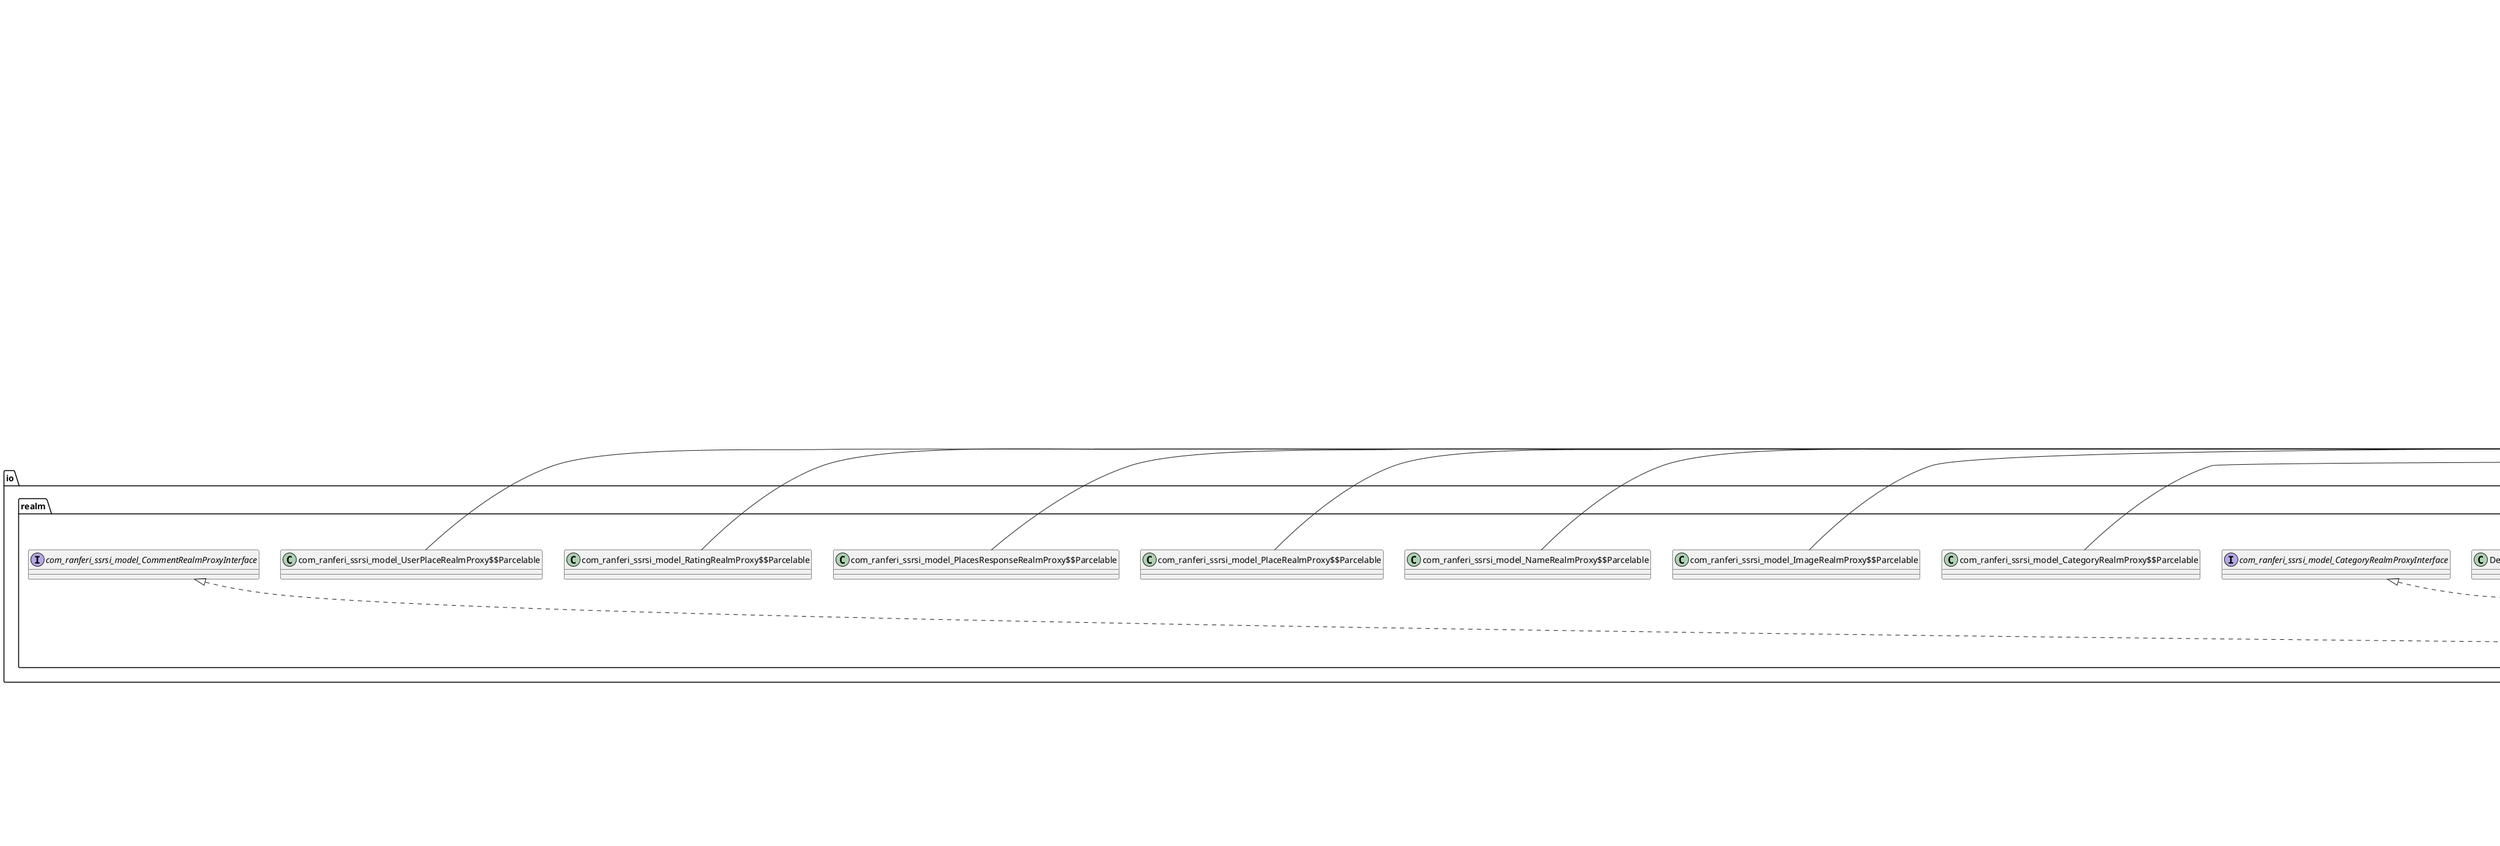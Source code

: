 @startuml

title __APP's Class Diagram__\n

  namespace com.ranferi.ssrsi {
    class com.ranferi.ssrsi.BuildConfig {
    }
  }
  

  namespace com.ranferi.ssrsi {
    namespace activities {
      class com.ranferi.ssrsi.activities.HomeActivity {
      }
    }
  }
  

  namespace com.ranferi.ssrsi {
    namespace activities {
      class com.ranferi.ssrsi.activities.PlacePagerActivity {
      }
    }
  }
  

  namespace com.ranferi.ssrsi {
    namespace activities {
      class com.ranferi.ssrsi.activities.SignInActivity {
      }
    }
  }
  

  namespace com.ranferi.ssrsi {
    namespace activities {
      class com.ranferi.ssrsi.activities.SignUpActivity {
      }
    }
  }
  

  namespace com.ranferi.ssrsi {
    namespace api {
      interface com.ranferi.ssrsi.api.APIService {
      }
    }
  }
  

  namespace com.ranferi.ssrsi {
    namespace api {
      class com.ranferi.ssrsi.api.APIUrl {
      }
    }
  }
  

  namespace com.ranferi.ssrsi {
    namespace fragments {
      class com.ranferi.ssrsi.fragments.HomeFragment {
      }
    }
  }
  

  namespace com.ranferi.ssrsi {
    namespace fragments {
      class com.ranferi.ssrsi.fragments.PlaceFragment {
      }
    }
  }
  

  namespace com.ranferi.ssrsi {
    namespace fragments {
      class com.ranferi.ssrsi.fragments.PlaceListFragment {
      }
    }
  }
  

  namespace com.ranferi.ssrsi {
    namespace fragments {
      class com.ranferi.ssrsi.fragments.ProfileFragment {
      }
    }
  }
  

  namespace com.ranferi.ssrsi {
    namespace fragments {
      class com.ranferi.ssrsi.fragments.SearchFragment {
      }
    }
  }
  

  namespace com.ranferi.ssrsi {
    namespace fragments {
      class com.ranferi.ssrsi.fragments.SearchListFragment {
      }
    }
  }
  

  namespace com.ranferi.ssrsi {
    namespace fragments {
      class com.ranferi.ssrsi.fragments.VisitedFragment {
      }
    }
  }
  

  namespace com.ranferi.ssrsi {
    namespace helper {
      class com.ranferi.ssrsi.helper.PlaceVisitedAdapter {
      }
    }
  }
  

  namespace com.ranferi.ssrsi {
    namespace helper {
      class com.ranferi.ssrsi.helper.PlacesAdapter {
      }
    }
  }
  

  namespace com.ranferi.ssrsi {
    namespace helper {
      class com.ranferi.ssrsi.helper.PlacesListAdapter {
      }
    }
  }
  

  namespace com.ranferi.ssrsi {
    namespace helper {
      class com.ranferi.ssrsi.helper.SharedPrefManager {
      }
    }
  }
  

  namespace com.ranferi.ssrsi {
    namespace helper {
      class com.ranferi.ssrsi.helper.UserAdapter {
      }
    }
  }
  

  namespace com.ranferi.ssrsi {
    namespace helper {
      class com.ranferi.ssrsi.helper.ViewPagerAdapter {
      }
    }
  }
  

  namespace com.ranferi.ssrsi {
    namespace model {
      class com.ranferi.ssrsi.model.Category {
      }
    }
  }
  

  namespace com.ranferi.ssrsi {
    namespace model {
      class com.ranferi.ssrsi.model.Category$$Parcelable {
      }
    }
  }
  

  namespace com.ranferi.ssrsi {
    namespace model {
      class com.ranferi.ssrsi.model.Comment {
      }
    }
  }
  

  namespace com.ranferi.ssrsi {
    namespace model {
      class com.ranferi.ssrsi.model.Comment$$Parcelable {
      }
    }
  }
  

  namespace com.ranferi.ssrsi {
    namespace model {
      class com.ranferi.ssrsi.model.Image {
      }
    }
  }
  

  namespace com.ranferi.ssrsi {
    namespace model {
      class com.ranferi.ssrsi.model.Image$$Parcelable {
      }
    }
  }
  

  namespace com.ranferi.ssrsi {
    namespace model {
      class com.ranferi.ssrsi.model.Name {
      }
    }
  }
  

  namespace com.ranferi.ssrsi {
    namespace model {
      class com.ranferi.ssrsi.model.Name$$Parcelable {
      }
    }
  }
  

  namespace com.ranferi.ssrsi {
    namespace model {
      class com.ranferi.ssrsi.model.Place {
      }
    }
  }
  

  namespace com.ranferi.ssrsi {
    namespace model {
      class com.ranferi.ssrsi.model.Place$$Parcelable {
      }
    }
  }
  

  namespace com.ranferi.ssrsi {
    namespace model {
      class com.ranferi.ssrsi.model.Places {
      }
    }
  }
  

  namespace com.ranferi.ssrsi {
    namespace model {
      class com.ranferi.ssrsi.model.PlacesResponse {
      }
    }
  }
  

  namespace com.ranferi.ssrsi {
    namespace model {
      class com.ranferi.ssrsi.model.PlacesResponse$$Parcelable {
      }
    }
  }
  

  namespace com.ranferi.ssrsi {
    namespace model {
      class com.ranferi.ssrsi.model.Rating {
      }
    }
  }
  

  namespace com.ranferi.ssrsi {
    namespace model {
      class com.ranferi.ssrsi.model.Rating$$Parcelable {
      }
    }
  }
  

  namespace com.ranferi.ssrsi {
    namespace model {
      class com.ranferi.ssrsi.model.RealmListParcelConverter {
      }
    }
  }
  

  namespace com.ranferi.ssrsi {
    namespace model {
      class com.ranferi.ssrsi.model.Types {
      }
    }
  }
  

  namespace com.ranferi.ssrsi {
    namespace model {
      class com.ranferi.ssrsi.model.User {
      }
    }
  }
  

  namespace com.ranferi.ssrsi {
    namespace model {
      class com.ranferi.ssrsi.model.User$$Parcelable {
      }
    }
  }
  

  namespace com.ranferi.ssrsi {
    namespace model {
      class com.ranferi.ssrsi.model.UserPlace {
      }
    }
  }
  

  namespace com.ranferi.ssrsi {
    namespace model {
      class com.ranferi.ssrsi.model.UserPlace$$Parcelable {
      }
    }
  }
  

  namespace com.ranferi.ssrsi {
    namespace model {
      class com.ranferi.ssrsi.model.UserResponse {
      }
    }
  }
  

  namespace com.ranferi.ssrsi {
    namespace model {
      class com.ranferi.ssrsi.model.Users {
      }
    }
  }
  

  namespace io.realm {
    class io.realm.DefaultRealmModule {
    }
  }
  

  namespace io.realm {
    class io.realm.DefaultRealmModuleMediator {
    }
  }
  

  namespace io.realm {
    class io.realm.com_ranferi_ssrsi_model_CategoryRealmProxy {
    }
  }
  

  namespace io.realm {
    class io.realm.com_ranferi_ssrsi_model_CategoryRealmProxy$$Parcelable {
    }
  }
  

  namespace io.realm {
    interface io.realm.com_ranferi_ssrsi_model_CategoryRealmProxyInterface {
    }
  }
  

  namespace io.realm {
    class io.realm.com_ranferi_ssrsi_model_CommentRealmProxy {
    }
  }
  

  namespace io.realm {
    class io.realm.com_ranferi_ssrsi_model_CommentRealmProxy$$Parcelable {
    }
  }
  

  namespace io.realm {
    interface io.realm.com_ranferi_ssrsi_model_CommentRealmProxyInterface {
    }
  }
  

  namespace io.realm {
    class io.realm.com_ranferi_ssrsi_model_ImageRealmProxy {
    }
  }
  

  namespace io.realm {
    class io.realm.com_ranferi_ssrsi_model_ImageRealmProxy$$Parcelable {
    }
  }
  

  namespace io.realm {
    interface io.realm.com_ranferi_ssrsi_model_ImageRealmProxyInterface {
    }
  }
  

  namespace io.realm {
    class io.realm.com_ranferi_ssrsi_model_NameRealmProxy {
    }
  }
  

  namespace io.realm {
    class io.realm.com_ranferi_ssrsi_model_NameRealmProxy$$Parcelable {
    }
  }
  

  namespace io.realm {
    interface io.realm.com_ranferi_ssrsi_model_NameRealmProxyInterface {
    }
  }
  

  namespace io.realm {
    class io.realm.com_ranferi_ssrsi_model_PlaceRealmProxy {
    }
  }
  

  namespace io.realm {
    class io.realm.com_ranferi_ssrsi_model_PlaceRealmProxy$$Parcelable {
    }
  }
  

  namespace io.realm {
    interface io.realm.com_ranferi_ssrsi_model_PlaceRealmProxyInterface {
    }
  }
  

  namespace io.realm {
    class io.realm.com_ranferi_ssrsi_model_PlacesResponseRealmProxy {
    }
  }
  

  namespace io.realm {
    class io.realm.com_ranferi_ssrsi_model_PlacesResponseRealmProxy$$Parcelable {
    }
  }
  

  namespace io.realm {
    interface io.realm.com_ranferi_ssrsi_model_PlacesResponseRealmProxyInterface {
    }
  }
  

  namespace io.realm {
    class io.realm.com_ranferi_ssrsi_model_RatingRealmProxy {
    }
  }
  

  namespace io.realm {
    class io.realm.com_ranferi_ssrsi_model_RatingRealmProxy$$Parcelable {
    }
  }
  

  namespace io.realm {
    interface io.realm.com_ranferi_ssrsi_model_RatingRealmProxyInterface {
    }
  }
  

  namespace io.realm {
    class io.realm.com_ranferi_ssrsi_model_UserPlaceRealmProxy {
    }
  }
  

  namespace io.realm {
    class io.realm.com_ranferi_ssrsi_model_UserPlaceRealmProxy$$Parcelable {
    }
  }
  

  namespace io.realm {
    interface io.realm.com_ranferi_ssrsi_model_UserPlaceRealmProxyInterface {
    }
  }
  

  namespace io.realm {
    class io.realm.com_ranferi_ssrsi_model_UserRealmProxy {
    }
  }
  

  namespace io.realm {
    class io.realm.com_ranferi_ssrsi_model_UserRealmProxy$$Parcelable {
    }
  }
  

  namespace io.realm {
    interface io.realm.com_ranferi_ssrsi_model_UserRealmProxyInterface {
    }
  }
  

  com.ranferi.ssrsi.activities.HomeActivity .up.|> android.support.design.widget.NavigationView.OnNavigationItemSelectedListener
  com.ranferi.ssrsi.activities.HomeActivity -up-|> android.support.v7.app.AppCompatActivity
  com.ranferi.ssrsi.activities.PlacePagerActivity -up-|> android.support.v7.app.AppCompatActivity
  com.ranferi.ssrsi.activities.SignInActivity .up.|> android.view.View.OnClickListener
  com.ranferi.ssrsi.activities.SignInActivity -up-|> android.support.v7.app.AppCompatActivity
  com.ranferi.ssrsi.activities.SignUpActivity .up.|> android.view.View.OnClickListener
  com.ranferi.ssrsi.activities.SignUpActivity -up-|> android.support.v7.app.AppCompatActivity
  com.ranferi.ssrsi.fragments.HomeFragment -up-|> android.support.v4.app.Fragment
  com.ranferi.ssrsi.fragments.HomeFragment o-- com.ranferi.ssrsi.activities.HomeActivity : mActivity
  com.ranferi.ssrsi.fragments.PlaceFragment -up-|> android.support.v4.app.Fragment
  com.ranferi.ssrsi.fragments.PlaceListFragment -up-|> android.support.v4.app.Fragment
  com.ranferi.ssrsi.fragments.ProfileFragment .up.|> android.view.View.OnClickListener
  com.ranferi.ssrsi.fragments.ProfileFragment -up-|> android.support.v4.app.Fragment
  com.ranferi.ssrsi.fragments.SearchFragment -up-|> android.support.v4.app.Fragment
  com.ranferi.ssrsi.fragments.SearchListFragment -up-|> android.support.v4.app.Fragment
  com.ranferi.ssrsi.fragments.SearchListFragment o-- com.ranferi.ssrsi.model.PlacesResponse : mPlacesResponse
  com.ranferi.ssrsi.fragments.VisitedFragment -up-|> android.support.v4.app.Fragment
  com.ranferi.ssrsi.helper.PlaceVisitedAdapter -up-|> android.support.v7.widget.RecyclerView.Adapter
  com.ranferi.ssrsi.helper.PlacesAdapter -up-|> android.support.v7.widget.RecyclerView.Adapter
  com.ranferi.ssrsi.helper.PlacesListAdapter -up-|> android.support.v7.widget.RecyclerView.Adapter
  com.ranferi.ssrsi.helper.UserAdapter -up-|> android.support.v7.widget.RecyclerView.Adapter
  com.ranferi.ssrsi.helper.ViewPagerAdapter -up-|> android.support.v4.view.PagerAdapter
  com.ranferi.ssrsi.model.Category -up-|> io.realm.RealmObject
  com.ranferi.ssrsi.model.Category$$Parcelable .up.|> android.os.Parcelable
  com.ranferi.ssrsi.model.Category$$Parcelable .up.|> org.parceler.ParcelWrapper
  com.ranferi.ssrsi.model.Category$$Parcelable o-- com.ranferi.ssrsi.model.Category : category$$1
  com.ranferi.ssrsi.model.Comment -up-|> io.realm.RealmObject
  com.ranferi.ssrsi.model.Comment o-- com.ranferi.ssrsi.model.User : user
  com.ranferi.ssrsi.model.Comment$$Parcelable .up.|> android.os.Parcelable
  com.ranferi.ssrsi.model.Comment$$Parcelable .up.|> org.parceler.ParcelWrapper
  com.ranferi.ssrsi.model.Comment$$Parcelable o-- com.ranferi.ssrsi.model.Comment : comment$$1
  com.ranferi.ssrsi.model.Image -up-|> io.realm.RealmObject
  com.ranferi.ssrsi.model.Image$$Parcelable .up.|> android.os.Parcelable
  com.ranferi.ssrsi.model.Image$$Parcelable .up.|> org.parceler.ParcelWrapper
  com.ranferi.ssrsi.model.Image$$Parcelable o-- com.ranferi.ssrsi.model.Image : image$$1
  com.ranferi.ssrsi.model.Name -up-|> io.realm.RealmObject
  com.ranferi.ssrsi.model.Name$$Parcelable .up.|> android.os.Parcelable
  com.ranferi.ssrsi.model.Name$$Parcelable .up.|> org.parceler.ParcelWrapper
  com.ranferi.ssrsi.model.Name$$Parcelable o-- com.ranferi.ssrsi.model.Name : name$$1
  com.ranferi.ssrsi.model.Place -up-|> io.realm.RealmObject
  com.ranferi.ssrsi.model.Place$$Parcelable .up.|> android.os.Parcelable
  com.ranferi.ssrsi.model.Place$$Parcelable .up.|> org.parceler.ParcelWrapper
  com.ranferi.ssrsi.model.Place$$Parcelable o-- com.ranferi.ssrsi.model.Place : place$$1
  com.ranferi.ssrsi.model.PlacesResponse -up-|> io.realm.RealmObject
  com.ranferi.ssrsi.model.PlacesResponse$$Parcelable .up.|> android.os.Parcelable
  com.ranferi.ssrsi.model.PlacesResponse$$Parcelable .up.|> org.parceler.ParcelWrapper
  com.ranferi.ssrsi.model.PlacesResponse$$Parcelable o-- com.ranferi.ssrsi.model.PlacesResponse : placesResponse$$1
  com.ranferi.ssrsi.model.Rating -up-|> io.realm.RealmObject
  com.ranferi.ssrsi.model.Rating$$Parcelable .up.|> android.os.Parcelable
  com.ranferi.ssrsi.model.Rating$$Parcelable .up.|> org.parceler.ParcelWrapper
  com.ranferi.ssrsi.model.Rating$$Parcelable o-- com.ranferi.ssrsi.model.Rating : rating$$1
  com.ranferi.ssrsi.model.RealmListParcelConverter .up.|> org.parceler.TypeRangeParcelConverter
  com.ranferi.ssrsi.model.User -up-|> io.realm.RealmObject
  com.ranferi.ssrsi.model.User$$Parcelable .up.|> android.os.Parcelable
  com.ranferi.ssrsi.model.User$$Parcelable .up.|> org.parceler.ParcelWrapper
  com.ranferi.ssrsi.model.User$$Parcelable o-- com.ranferi.ssrsi.model.User : user$$1
  com.ranferi.ssrsi.model.UserPlace -up-|> io.realm.RealmObject
  com.ranferi.ssrsi.model.UserPlace o-- com.ranferi.ssrsi.model.Comment : comentarioUsuario
  com.ranferi.ssrsi.model.UserPlace$$Parcelable .up.|> android.os.Parcelable
  com.ranferi.ssrsi.model.UserPlace$$Parcelable .up.|> org.parceler.ParcelWrapper
  com.ranferi.ssrsi.model.UserPlace$$Parcelable o-- com.ranferi.ssrsi.model.UserPlace : userPlace$$1
  com.ranferi.ssrsi.model.UserResponse o-- com.ranferi.ssrsi.model.User : user
  io.realm.DefaultRealmModuleMediator -up-|> io.realm.internal.RealmProxyMediator
  io.realm.com_ranferi_ssrsi_model_CategoryRealmProxy .up.|> io.realm.com_ranferi_ssrsi_model_CategoryRealmProxyInterface
  io.realm.com_ranferi_ssrsi_model_CategoryRealmProxy .up.|> io.realm.internal.RealmObjectProxy
  io.realm.com_ranferi_ssrsi_model_CategoryRealmProxy -up-|> com.ranferi.ssrsi.model.Category
  io.realm.com_ranferi_ssrsi_model_CategoryRealmProxy o-- io.realm.com_ranferi_ssrsi_model_CategoryRealmProxy.CategoryColumnInfo : columnInfo
  io.realm.com_ranferi_ssrsi_model_CategoryRealmProxy$$Parcelable -up-|> com.ranferi.ssrsi.model.Category$$Parcelable
  io.realm.com_ranferi_ssrsi_model_CommentRealmProxy .up.|> io.realm.com_ranferi_ssrsi_model_CommentRealmProxyInterface
  io.realm.com_ranferi_ssrsi_model_CommentRealmProxy .up.|> io.realm.internal.RealmObjectProxy
  io.realm.com_ranferi_ssrsi_model_CommentRealmProxy -up-|> com.ranferi.ssrsi.model.Comment
  io.realm.com_ranferi_ssrsi_model_CommentRealmProxy o-- io.realm.com_ranferi_ssrsi_model_CommentRealmProxy.CommentColumnInfo : columnInfo
  io.realm.com_ranferi_ssrsi_model_CommentRealmProxy$$Parcelable -up-|> com.ranferi.ssrsi.model.Comment$$Parcelable
  io.realm.com_ranferi_ssrsi_model_ImageRealmProxy .up.|> io.realm.com_ranferi_ssrsi_model_ImageRealmProxyInterface
  io.realm.com_ranferi_ssrsi_model_ImageRealmProxy .up.|> io.realm.internal.RealmObjectProxy
  io.realm.com_ranferi_ssrsi_model_ImageRealmProxy -up-|> com.ranferi.ssrsi.model.Image
  io.realm.com_ranferi_ssrsi_model_ImageRealmProxy o-- io.realm.com_ranferi_ssrsi_model_ImageRealmProxy.ImageColumnInfo : columnInfo
  io.realm.com_ranferi_ssrsi_model_ImageRealmProxy$$Parcelable -up-|> com.ranferi.ssrsi.model.Image$$Parcelable
  io.realm.com_ranferi_ssrsi_model_NameRealmProxy .up.|> io.realm.com_ranferi_ssrsi_model_NameRealmProxyInterface
  io.realm.com_ranferi_ssrsi_model_NameRealmProxy .up.|> io.realm.internal.RealmObjectProxy
  io.realm.com_ranferi_ssrsi_model_NameRealmProxy -up-|> com.ranferi.ssrsi.model.Name
  io.realm.com_ranferi_ssrsi_model_NameRealmProxy o-- io.realm.com_ranferi_ssrsi_model_NameRealmProxy.NameColumnInfo : columnInfo
  io.realm.com_ranferi_ssrsi_model_NameRealmProxy$$Parcelable -up-|> com.ranferi.ssrsi.model.Name$$Parcelable
  io.realm.com_ranferi_ssrsi_model_PlaceRealmProxy .up.|> io.realm.com_ranferi_ssrsi_model_PlaceRealmProxyInterface
  io.realm.com_ranferi_ssrsi_model_PlaceRealmProxy .up.|> io.realm.internal.RealmObjectProxy
  io.realm.com_ranferi_ssrsi_model_PlaceRealmProxy -up-|> com.ranferi.ssrsi.model.Place
  io.realm.com_ranferi_ssrsi_model_PlaceRealmProxy o-- io.realm.com_ranferi_ssrsi_model_PlaceRealmProxy.PlaceColumnInfo : columnInfo
  io.realm.com_ranferi_ssrsi_model_PlaceRealmProxy$$Parcelable -up-|> com.ranferi.ssrsi.model.Place$$Parcelable
  io.realm.com_ranferi_ssrsi_model_PlacesResponseRealmProxy .up.|> io.realm.com_ranferi_ssrsi_model_PlacesResponseRealmProxyInterface
  io.realm.com_ranferi_ssrsi_model_PlacesResponseRealmProxy .up.|> io.realm.internal.RealmObjectProxy
  io.realm.com_ranferi_ssrsi_model_PlacesResponseRealmProxy -up-|> com.ranferi.ssrsi.model.PlacesResponse
  io.realm.com_ranferi_ssrsi_model_PlacesResponseRealmProxy o-- io.realm.com_ranferi_ssrsi_model_PlacesResponseRealmProxy.PlacesResponseColumnInfo : columnInfo
  io.realm.com_ranferi_ssrsi_model_PlacesResponseRealmProxy$$Parcelable -up-|> com.ranferi.ssrsi.model.PlacesResponse$$Parcelable
  io.realm.com_ranferi_ssrsi_model_RatingRealmProxy .up.|> io.realm.com_ranferi_ssrsi_model_RatingRealmProxyInterface
  io.realm.com_ranferi_ssrsi_model_RatingRealmProxy .up.|> io.realm.internal.RealmObjectProxy
  io.realm.com_ranferi_ssrsi_model_RatingRealmProxy -up-|> com.ranferi.ssrsi.model.Rating
  io.realm.com_ranferi_ssrsi_model_RatingRealmProxy o-- io.realm.com_ranferi_ssrsi_model_RatingRealmProxy.RatingColumnInfo : columnInfo
  io.realm.com_ranferi_ssrsi_model_RatingRealmProxy$$Parcelable -up-|> com.ranferi.ssrsi.model.Rating$$Parcelable
  io.realm.com_ranferi_ssrsi_model_UserPlaceRealmProxy .up.|> io.realm.com_ranferi_ssrsi_model_UserPlaceRealmProxyInterface
  io.realm.com_ranferi_ssrsi_model_UserPlaceRealmProxy .up.|> io.realm.internal.RealmObjectProxy
  io.realm.com_ranferi_ssrsi_model_UserPlaceRealmProxy -up-|> com.ranferi.ssrsi.model.UserPlace
  io.realm.com_ranferi_ssrsi_model_UserPlaceRealmProxy o-- io.realm.com_ranferi_ssrsi_model_UserPlaceRealmProxy.UserPlaceColumnInfo : columnInfo
  io.realm.com_ranferi_ssrsi_model_UserPlaceRealmProxy$$Parcelable -up-|> com.ranferi.ssrsi.model.UserPlace$$Parcelable
  io.realm.com_ranferi_ssrsi_model_UserRealmProxy .up.|> io.realm.com_ranferi_ssrsi_model_UserRealmProxyInterface
  io.realm.com_ranferi_ssrsi_model_UserRealmProxy .up.|> io.realm.internal.RealmObjectProxy
  io.realm.com_ranferi_ssrsi_model_UserRealmProxy -up-|> com.ranferi.ssrsi.model.User
  io.realm.com_ranferi_ssrsi_model_UserRealmProxy o-- io.realm.com_ranferi_ssrsi_model_UserRealmProxy.UserColumnInfo : columnInfo
  io.realm.com_ranferi_ssrsi_model_UserRealmProxy$$Parcelable -up-|> com.ranferi.ssrsi.model.User$$Parcelable


right footer


PlantUML diagram generated by SketchIt! (https://bitbucket.org/pmesmeur/sketch.it)
For more information about this tool, please contact philippe.mesmeur@gmail.com
endfooter

@enduml
